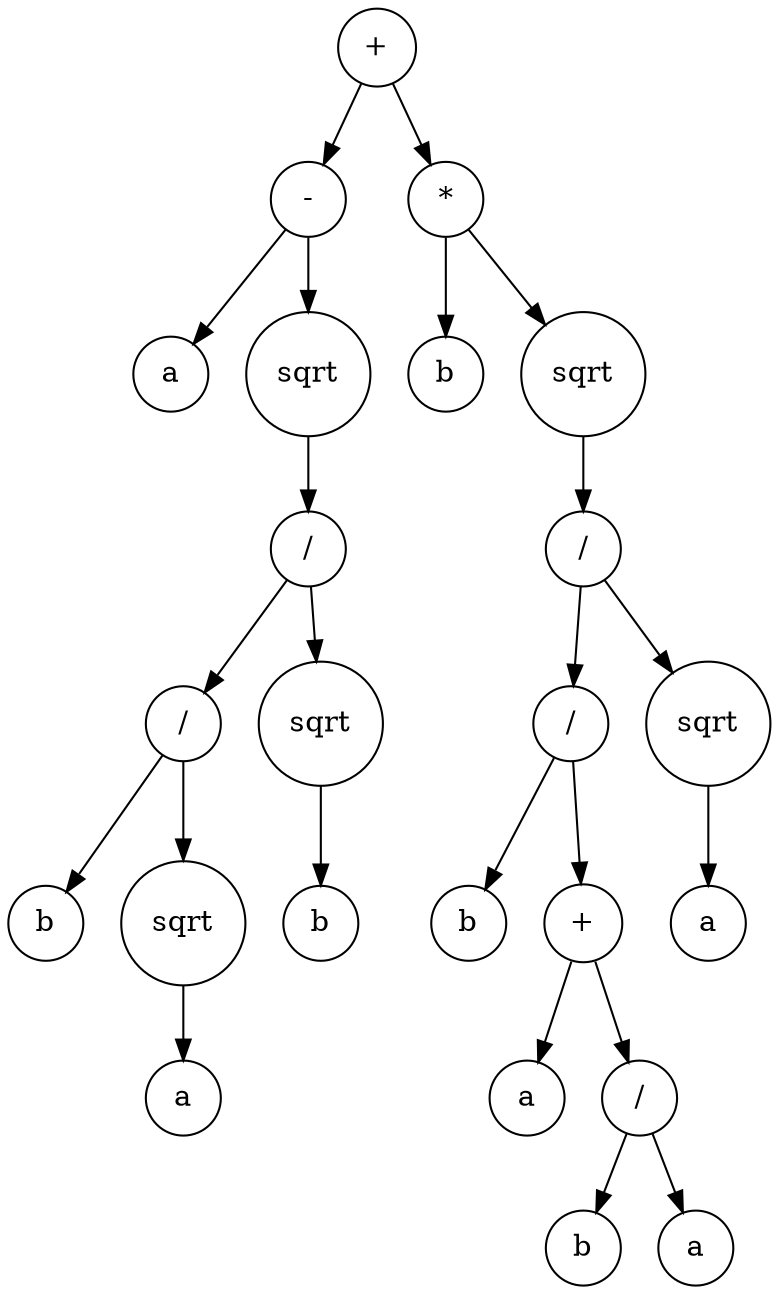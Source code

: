 digraph g {
graph [ordering=out];
node [shape=circle];
n[label = "+"];
n0[label = "-"];
n00[label = "a"];
n0 -> n00;
n01[label = "sqrt"];
n010[label = "/"];
n0100[label = "/"];
n01000[label = "b"];
n0100 -> n01000;
n01001[label = "sqrt"];
n010010[label = "a"];
n01001 -> n010010;
n0100 -> n01001;
n010 -> n0100;
n0101[label = "sqrt"];
n01010[label = "b"];
n0101 -> n01010;
n010 -> n0101;
n01 -> n010;
n0 -> n01;
n -> n0;
n1[label = "*"];
n10[label = "b"];
n1 -> n10;
n11[label = "sqrt"];
n110[label = "/"];
n1100[label = "/"];
n11000[label = "b"];
n1100 -> n11000;
n11001[label = "+"];
n110010[label = "a"];
n11001 -> n110010;
n110011[label = "/"];
n1100110[label = "b"];
n110011 -> n1100110;
n1100111[label = "a"];
n110011 -> n1100111;
n11001 -> n110011;
n1100 -> n11001;
n110 -> n1100;
n1101[label = "sqrt"];
n11010[label = "a"];
n1101 -> n11010;
n110 -> n1101;
n11 -> n110;
n1 -> n11;
n -> n1;
}
